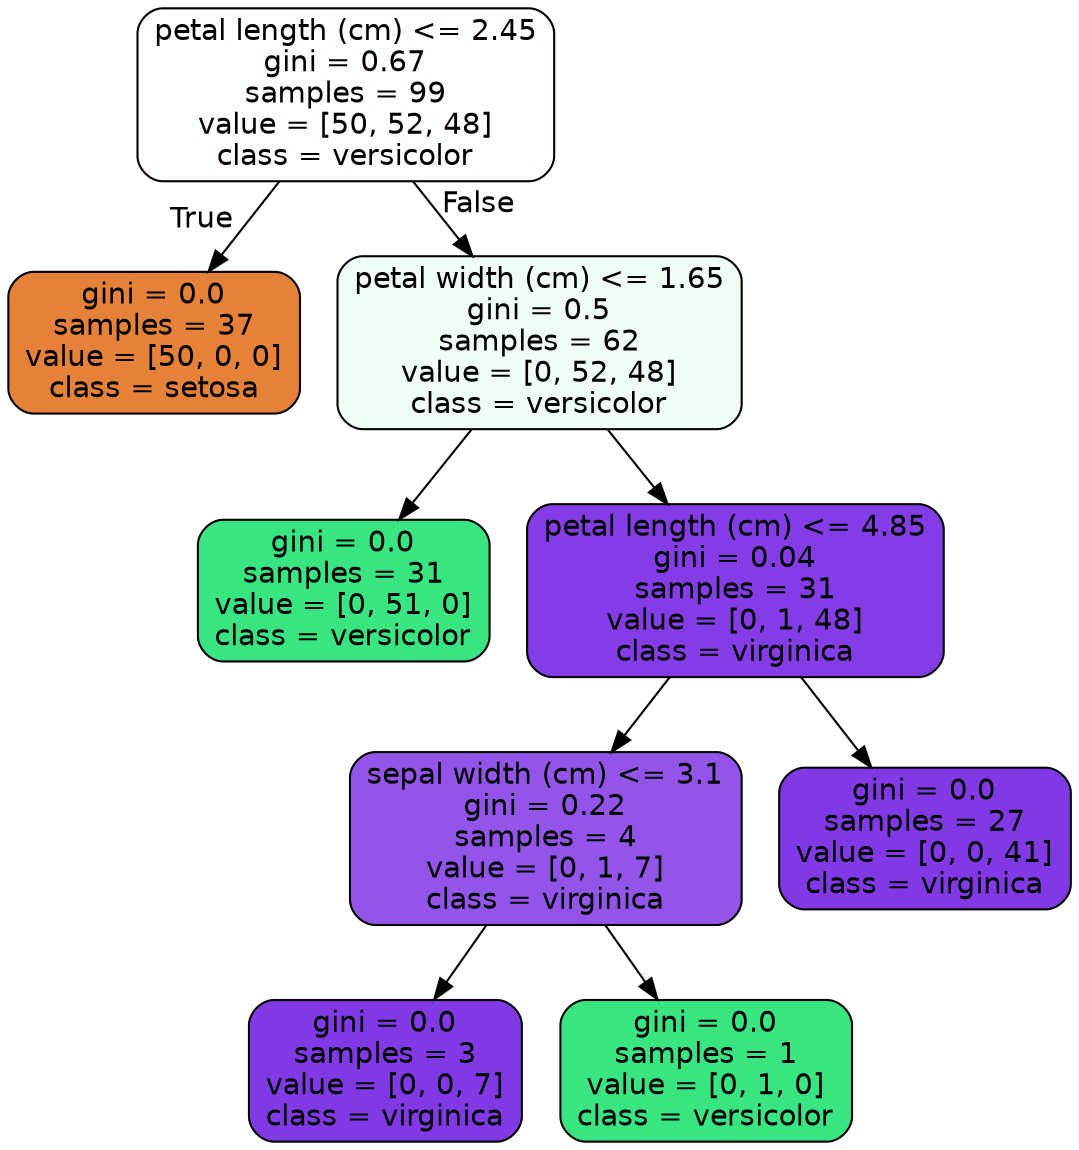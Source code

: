 digraph Tree {
node [shape=box, style="filled, rounded", color="black", fontname=helvetica] ;
edge [fontname=helvetica] ;
0 [label="petal length (cm) <= 2.45\ngini = 0.67\nsamples = 99\nvalue = [50, 52, 48]\nclass = versicolor", fillcolor="#fbfefc"] ;
1 [label="gini = 0.0\nsamples = 37\nvalue = [50, 0, 0]\nclass = setosa", fillcolor="#e58139"] ;
0 -> 1 [labeldistance=2.5, labelangle=45, headlabel="True"] ;
2 [label="petal width (cm) <= 1.65\ngini = 0.5\nsamples = 62\nvalue = [0, 52, 48]\nclass = versicolor", fillcolor="#f0fdf5"] ;
0 -> 2 [labeldistance=2.5, labelangle=-45, headlabel="False"] ;
3 [label="gini = 0.0\nsamples = 31\nvalue = [0, 51, 0]\nclass = versicolor", fillcolor="#39e581"] ;
2 -> 3 ;
4 [label="petal length (cm) <= 4.85\ngini = 0.04\nsamples = 31\nvalue = [0, 1, 48]\nclass = virginica", fillcolor="#843de6"] ;
2 -> 4 ;
5 [label="sepal width (cm) <= 3.1\ngini = 0.22\nsamples = 4\nvalue = [0, 1, 7]\nclass = virginica", fillcolor="#9355e9"] ;
4 -> 5 ;
6 [label="gini = 0.0\nsamples = 3\nvalue = [0, 0, 7]\nclass = virginica", fillcolor="#8139e5"] ;
5 -> 6 ;
7 [label="gini = 0.0\nsamples = 1\nvalue = [0, 1, 0]\nclass = versicolor", fillcolor="#39e581"] ;
5 -> 7 ;
8 [label="gini = 0.0\nsamples = 27\nvalue = [0, 0, 41]\nclass = virginica", fillcolor="#8139e5"] ;
4 -> 8 ;
}